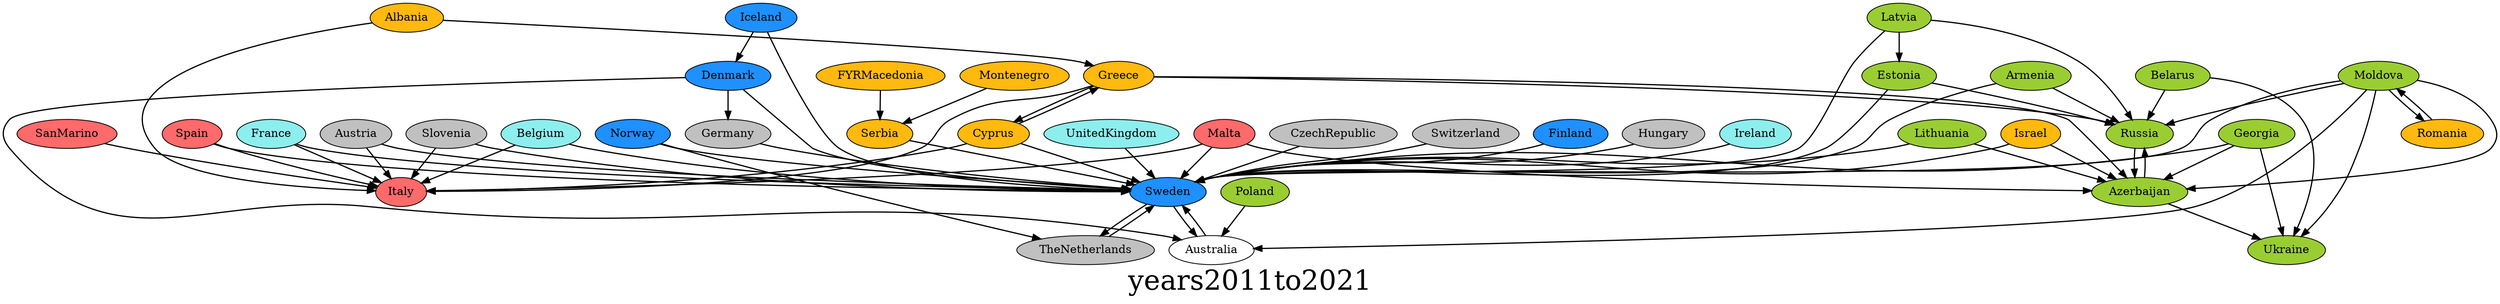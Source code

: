 digraph{ graph [label=years2011to2021, fontsize=34]; Austria [style=filled,fillcolor=gray]; Italy [style=filled,fillcolor=indianred1]; Slovenia [style=filled,fillcolor=gray]; Italy [style=filled,fillcolor=indianred1]; Belgium [style=filled,fillcolor=darkslategray2]; Italy [style=filled,fillcolor=indianred1]; Georgia [style=filled,fillcolor=olivedrab3]; Sweden [style=filled,fillcolor=dodgerblue]; Armenia [style=filled,fillcolor=olivedrab3]; Russia [style=filled,fillcolor=olivedrab3]; Hungary [style=filled,fillcolor=gray]; Sweden [style=filled,fillcolor=dodgerblue]; Serbia [style=filled,fillcolor=darkgoldenrod1]; Sweden [style=filled,fillcolor=dodgerblue]; Slovenia [style=filled,fillcolor=gray]; Sweden [style=filled,fillcolor=dodgerblue]; Greece [style=filled,fillcolor=darkgoldenrod1]; Azerbaijan [style=filled,fillcolor=olivedrab3]; Ireland [style=filled,fillcolor=darkslategray2]; Sweden [style=filled,fillcolor=dodgerblue]; Georgia [style=filled,fillcolor=olivedrab3]; Azerbaijan [style=filled,fillcolor=olivedrab3]; Estonia [style=filled,fillcolor=olivedrab3]; Sweden [style=filled,fillcolor=dodgerblue]; TheNetherlands [style=filled,fillcolor=gray]; Russia [style=filled,fillcolor=olivedrab3]; Azerbaijan [style=filled,fillcolor=olivedrab3]; Greece [style=filled,fillcolor=darkgoldenrod1]; Italy [style=filled,fillcolor=indianred1]; Georgia [style=filled,fillcolor=olivedrab3]; Ukraine [style=filled,fillcolor=olivedrab3]; Lithuania [style=filled,fillcolor=olivedrab3]; Azerbaijan [style=filled,fillcolor=olivedrab3]; Moldova [style=filled,fillcolor=olivedrab3]; Spain [style=filled,fillcolor=indianred1]; Sweden [style=filled,fillcolor=dodgerblue]; Belgium [style=filled,fillcolor=darkslategray2]; Sweden [style=filled,fillcolor=dodgerblue]; Azerbaijan [style=filled,fillcolor=olivedrab3]; Ukraine [style=filled,fillcolor=olivedrab3]; Malta [style=filled,fillcolor=indianred1]; Italy [style=filled,fillcolor=indianred1]; Germany [style=filled,fillcolor=gray]; Sweden [style=filled,fillcolor=dodgerblue]; Norway [style=filled,fillcolor=dodgerblue]; TheNetherlands [style=filled,fillcolor=gray]; Azerbaijan [style=filled,fillcolor=olivedrab3]; Russia [style=filled,fillcolor=olivedrab3]; Moldova [style=filled,fillcolor=olivedrab3]; Azerbaijan [style=filled,fillcolor=olivedrab3]; Iceland [style=filled,fillcolor=dodgerblue]; Sweden [style=filled,fillcolor=dodgerblue]; Cyprus [style=filled,fillcolor=darkgoldenrod1]; Greece [style=filled,fillcolor=darkgoldenrod1]; FYRMacedonia [style=filled,fillcolor=darkgoldenrod1]; Serbia [style=filled,fillcolor=darkgoldenrod1]; Denmark [style=filled,fillcolor=dodgerblue]; Sweden [style=filled,fillcolor=dodgerblue]; Austria [style=filled,fillcolor=gray]; Sweden [style=filled,fillcolor=dodgerblue]; Israel [style=filled,fillcolor=darkgoldenrod1]; Azerbaijan [style=filled,fillcolor=olivedrab3]; Cyprus [style=filled,fillcolor=darkgoldenrod1]; Italy [style=filled,fillcolor=indianred1]; Belarus [style=filled,fillcolor=olivedrab3]; Russia [style=filled,fillcolor=olivedrab3]; Sweden [style=filled,fillcolor=dodgerblue]; Poland [style=filled,fillcolor=olivedrab3]; Greece [style=filled,fillcolor=darkgoldenrod1]; Russia [style=filled,fillcolor=olivedrab3]; Latvia [style=filled,fillcolor=olivedrab3]; Russia [style=filled,fillcolor=olivedrab3]; Malta [style=filled,fillcolor=indianred1]; Sweden [style=filled,fillcolor=dodgerblue]; Greece [style=filled,fillcolor=darkgoldenrod1]; Cyprus [style=filled,fillcolor=darkgoldenrod1]; Estonia [style=filled,fillcolor=olivedrab3]; Russia [style=filled,fillcolor=olivedrab3]; UnitedKingdom [style=filled,fillcolor=darkslategray2]; Sweden [style=filled,fillcolor=dodgerblue]; Moldova [style=filled,fillcolor=olivedrab3]; Russia [style=filled,fillcolor=olivedrab3]; Latvia [style=filled,fillcolor=olivedrab3]; Sweden [style=filled,fillcolor=dodgerblue]; Norway [style=filled,fillcolor=dodgerblue]; Sweden [style=filled,fillcolor=dodgerblue]; CzechRepublic [style=filled,fillcolor=gray]; Sweden [style=filled,fillcolor=dodgerblue]; Lithuania [style=filled,fillcolor=olivedrab3]; Sweden [style=filled,fillcolor=dodgerblue]; TheNetherlands [style=filled,fillcolor=gray]; Sweden [style=filled,fillcolor=dodgerblue]; Switzerland [style=filled,fillcolor=gray]; Sweden [style=filled,fillcolor=dodgerblue]; Denmark [style=filled,fillcolor=dodgerblue]; Germany [style=filled,fillcolor=gray]; France [style=filled,fillcolor=darkslategray2]; Italy [style=filled,fillcolor=indianred1]; Armenia [style=filled,fillcolor=olivedrab3]; Sweden [style=filled,fillcolor=dodgerblue]; Albania [style=filled,fillcolor=darkgoldenrod1]; Italy [style=filled,fillcolor=indianred1]; Moldova [style=filled,fillcolor=olivedrab3]; Romania [style=filled,fillcolor=darkgoldenrod1]; Albania [style=filled,fillcolor=darkgoldenrod1]; Greece [style=filled,fillcolor=darkgoldenrod1]; Cyprus [style=filled,fillcolor=darkgoldenrod1]; Sweden [style=filled,fillcolor=dodgerblue]; SanMarino [style=filled,fillcolor=indianred1]; Italy [style=filled,fillcolor=indianred1]; Moldova [style=filled,fillcolor=olivedrab3]; Ukraine [style=filled,fillcolor=olivedrab3]; Israel [style=filled,fillcolor=darkgoldenrod1]; Sweden [style=filled,fillcolor=dodgerblue]; France [style=filled,fillcolor=darkslategray2]; Sweden [style=filled,fillcolor=dodgerblue]; Belarus [style=filled,fillcolor=olivedrab3]; Ukraine [style=filled,fillcolor=olivedrab3]; Spain [style=filled,fillcolor=indianred1]; Italy [style=filled,fillcolor=indianred1]; Malta [style=filled,fillcolor=indianred1]; Azerbaijan [style=filled,fillcolor=olivedrab3]; Iceland [style=filled,fillcolor=dodgerblue]; Denmark [style=filled,fillcolor=dodgerblue]; Moldova [style=filled,fillcolor=olivedrab3]; Sweden [style=filled,fillcolor=dodgerblue]; Latvia [style=filled,fillcolor=olivedrab3]; Estonia [style=filled,fillcolor=olivedrab3]; Finland [style=filled,fillcolor=dodgerblue]; Sweden [style=filled,fillcolor=dodgerblue]; Montenegro [style=filled,fillcolor=darkgoldenrod1]; Serbia [style=filled,fillcolor=darkgoldenrod1]; Sweden [style=filled,fillcolor=dodgerblue]; Romania [style=filled,fillcolor=darkgoldenrod1]; Moldova [style=filled,fillcolor=olivedrab3]; Austria->Italy [penwidth=1.5];Slovenia->Italy [penwidth=1.5];Belgium->Italy [penwidth=1.5];Georgia->Sweden [penwidth=1.5];Armenia->Russia [penwidth=1.5];Hungary->Sweden [penwidth=1.5];Serbia->Sweden [penwidth=1.5];Slovenia->Sweden [penwidth=1.5];Greece->Azerbaijan [penwidth=1.5];Ireland->Sweden [penwidth=1.5];Georgia->Azerbaijan [penwidth=1.5];Estonia->Sweden [penwidth=1.5];Sweden->TheNetherlands [penwidth=1.5];Russia->Azerbaijan [penwidth=1.5];Greece->Italy [penwidth=1.5];Georgia->Ukraine [penwidth=1.5];Lithuania->Azerbaijan [penwidth=1.5];Moldova->Australia [penwidth=1.5];Spain->Sweden [penwidth=1.5];Belgium->Sweden [penwidth=1.5];Azerbaijan->Ukraine [penwidth=1.5];Malta->Italy [penwidth=1.5];Germany->Sweden [penwidth=1.5];Norway->TheNetherlands [penwidth=1.5];Azerbaijan->Russia [penwidth=1.5];Moldova->Azerbaijan [penwidth=1.5];Iceland->Sweden [penwidth=1.5];Cyprus->Greece [penwidth=1.5];FYRMacedonia->Serbia [penwidth=1.5];Denmark->Sweden [penwidth=1.5];Austria->Sweden [penwidth=1.5];Israel->Azerbaijan [penwidth=1.5];Cyprus->Italy [penwidth=1.5];Belarus->Russia [penwidth=1.5];Sweden->Australia [penwidth=1.5];Poland->Australia [penwidth=1.5];Greece->Russia [penwidth=1.5];Latvia->Russia [penwidth=1.5];Malta->Sweden [penwidth=1.5];Greece->Cyprus [penwidth=1.5];Estonia->Russia [penwidth=1.5];UnitedKingdom->Sweden [penwidth=1.5];Moldova->Russia [penwidth=1.5];Latvia->Sweden [penwidth=1.5];Norway->Sweden [penwidth=1.5];CzechRepublic->Sweden [penwidth=1.5];Lithuania->Sweden [penwidth=1.5];TheNetherlands->Sweden [penwidth=1.5];Switzerland->Sweden [penwidth=1.5];Denmark->Germany [penwidth=1.5];France->Italy [penwidth=1.5];Armenia->Sweden [penwidth=1.5];Albania->Italy [penwidth=1.5];Moldova->Romania [penwidth=1.5];Albania->Greece [penwidth=1.5];Cyprus->Sweden [penwidth=1.5];SanMarino->Italy [penwidth=1.5];Moldova->Ukraine [penwidth=1.5];Israel->Sweden [penwidth=1.5];France->Sweden [penwidth=1.5];Belarus->Ukraine [penwidth=1.5];Spain->Italy [penwidth=1.5];Malta->Azerbaijan [penwidth=1.5];Iceland->Denmark [penwidth=1.5];Denmark->Australia [penwidth=1.5];Moldova->Sweden [penwidth=1.5];Latvia->Estonia [penwidth=1.5];Finland->Sweden [penwidth=1.5];Montenegro->Serbia [penwidth=1.5];Australia->Sweden [penwidth=1.5];Romania->Moldova [penwidth=1.5];}
